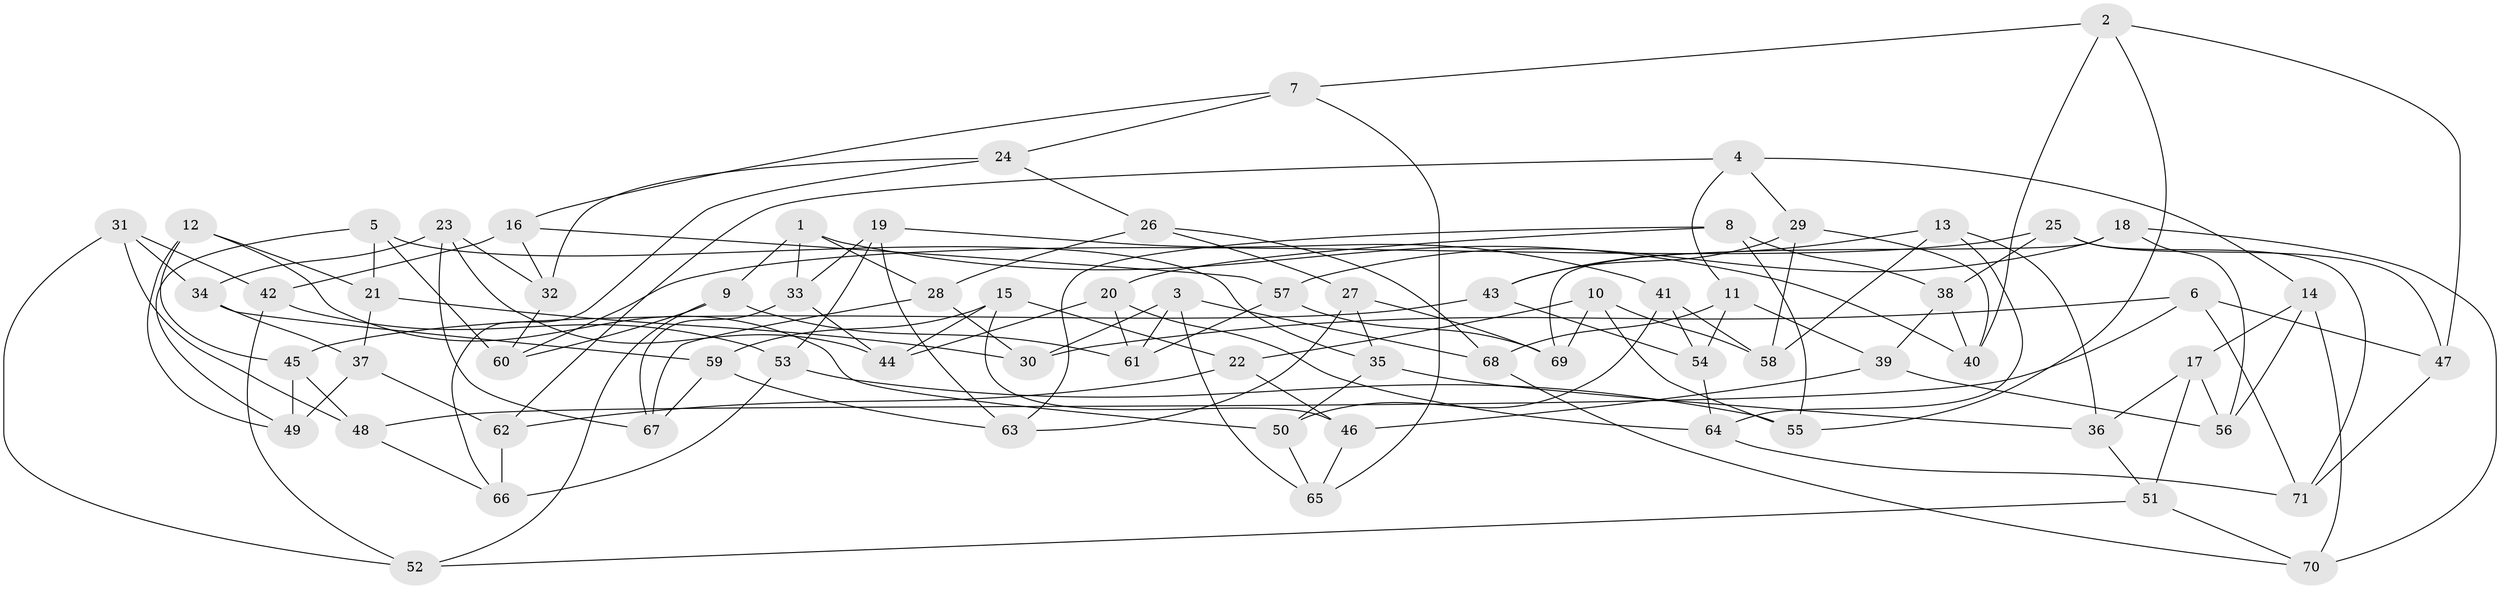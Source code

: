 // coarse degree distribution, {4: 0.6938775510204082, 5: 0.04081632653061224, 9: 0.04081632653061224, 6: 0.10204081632653061, 8: 0.02040816326530612, 3: 0.061224489795918366, 12: 0.02040816326530612, 7: 0.02040816326530612}
// Generated by graph-tools (version 1.1) at 2025/20/03/04/25 18:20:49]
// undirected, 71 vertices, 142 edges
graph export_dot {
graph [start="1"]
  node [color=gray90,style=filled];
  1;
  2;
  3;
  4;
  5;
  6;
  7;
  8;
  9;
  10;
  11;
  12;
  13;
  14;
  15;
  16;
  17;
  18;
  19;
  20;
  21;
  22;
  23;
  24;
  25;
  26;
  27;
  28;
  29;
  30;
  31;
  32;
  33;
  34;
  35;
  36;
  37;
  38;
  39;
  40;
  41;
  42;
  43;
  44;
  45;
  46;
  47;
  48;
  49;
  50;
  51;
  52;
  53;
  54;
  55;
  56;
  57;
  58;
  59;
  60;
  61;
  62;
  63;
  64;
  65;
  66;
  67;
  68;
  69;
  70;
  71;
  1 -- 40;
  1 -- 33;
  1 -- 28;
  1 -- 9;
  2 -- 47;
  2 -- 7;
  2 -- 40;
  2 -- 55;
  3 -- 61;
  3 -- 30;
  3 -- 65;
  3 -- 68;
  4 -- 62;
  4 -- 11;
  4 -- 29;
  4 -- 14;
  5 -- 49;
  5 -- 21;
  5 -- 60;
  5 -- 35;
  6 -- 48;
  6 -- 47;
  6 -- 30;
  6 -- 71;
  7 -- 65;
  7 -- 24;
  7 -- 16;
  8 -- 55;
  8 -- 20;
  8 -- 63;
  8 -- 38;
  9 -- 52;
  9 -- 60;
  9 -- 61;
  10 -- 58;
  10 -- 69;
  10 -- 55;
  10 -- 22;
  11 -- 39;
  11 -- 54;
  11 -- 68;
  12 -- 21;
  12 -- 50;
  12 -- 49;
  12 -- 45;
  13 -- 43;
  13 -- 58;
  13 -- 36;
  13 -- 64;
  14 -- 70;
  14 -- 56;
  14 -- 17;
  15 -- 44;
  15 -- 46;
  15 -- 22;
  15 -- 59;
  16 -- 57;
  16 -- 42;
  16 -- 32;
  17 -- 56;
  17 -- 36;
  17 -- 51;
  18 -- 56;
  18 -- 70;
  18 -- 57;
  18 -- 69;
  19 -- 53;
  19 -- 63;
  19 -- 33;
  19 -- 41;
  20 -- 44;
  20 -- 64;
  20 -- 61;
  21 -- 37;
  21 -- 30;
  22 -- 46;
  22 -- 62;
  23 -- 34;
  23 -- 32;
  23 -- 67;
  23 -- 44;
  24 -- 32;
  24 -- 66;
  24 -- 26;
  25 -- 38;
  25 -- 47;
  25 -- 71;
  25 -- 60;
  26 -- 28;
  26 -- 68;
  26 -- 27;
  27 -- 69;
  27 -- 35;
  27 -- 63;
  28 -- 30;
  28 -- 67;
  29 -- 40;
  29 -- 43;
  29 -- 58;
  31 -- 42;
  31 -- 34;
  31 -- 48;
  31 -- 52;
  32 -- 60;
  33 -- 44;
  33 -- 67;
  34 -- 37;
  34 -- 59;
  35 -- 50;
  35 -- 36;
  36 -- 51;
  37 -- 62;
  37 -- 49;
  38 -- 39;
  38 -- 40;
  39 -- 56;
  39 -- 46;
  41 -- 58;
  41 -- 50;
  41 -- 54;
  42 -- 53;
  42 -- 52;
  43 -- 54;
  43 -- 45;
  45 -- 49;
  45 -- 48;
  46 -- 65;
  47 -- 71;
  48 -- 66;
  50 -- 65;
  51 -- 52;
  51 -- 70;
  53 -- 55;
  53 -- 66;
  54 -- 64;
  57 -- 69;
  57 -- 61;
  59 -- 63;
  59 -- 67;
  62 -- 66;
  64 -- 71;
  68 -- 70;
}
